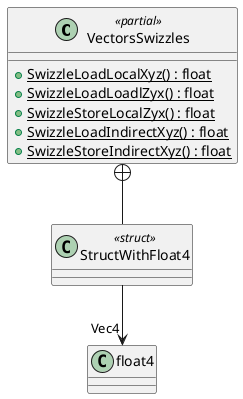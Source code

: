 @startuml
class VectorsSwizzles <<partial>> {
    + {static} SwizzleLoadLocalXyz() : float
    + {static} SwizzleLoadLoadlZyx() : float
    + {static} SwizzleStoreLocalZyx() : float
    + {static} SwizzleLoadIndirectXyz() : float
    + {static} SwizzleStoreIndirectXyz() : float
}
class StructWithFloat4 <<struct>> {
}
VectorsSwizzles +-- StructWithFloat4
StructWithFloat4 --> "Vec4" float4
@enduml
